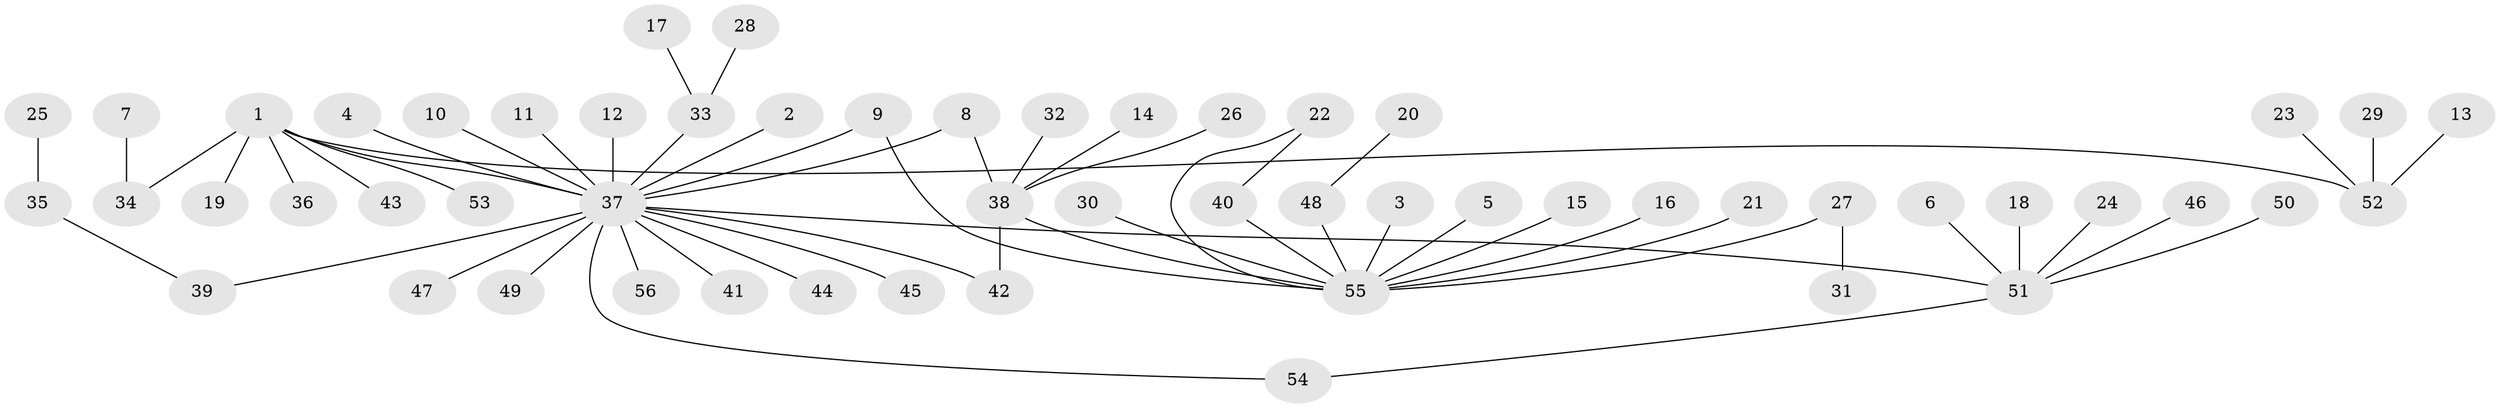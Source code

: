// original degree distribution, {7: 0.009345794392523364, 5: 0.028037383177570093, 22: 0.009345794392523364, 2: 0.22429906542056074, 4: 0.04672897196261682, 10: 0.009345794392523364, 3: 0.06542056074766354, 14: 0.009345794392523364, 1: 0.5887850467289719, 8: 0.009345794392523364}
// Generated by graph-tools (version 1.1) at 2025/26/03/09/25 03:26:03]
// undirected, 56 vertices, 59 edges
graph export_dot {
graph [start="1"]
  node [color=gray90,style=filled];
  1;
  2;
  3;
  4;
  5;
  6;
  7;
  8;
  9;
  10;
  11;
  12;
  13;
  14;
  15;
  16;
  17;
  18;
  19;
  20;
  21;
  22;
  23;
  24;
  25;
  26;
  27;
  28;
  29;
  30;
  31;
  32;
  33;
  34;
  35;
  36;
  37;
  38;
  39;
  40;
  41;
  42;
  43;
  44;
  45;
  46;
  47;
  48;
  49;
  50;
  51;
  52;
  53;
  54;
  55;
  56;
  1 -- 19 [weight=1.0];
  1 -- 34 [weight=1.0];
  1 -- 36 [weight=1.0];
  1 -- 37 [weight=3.0];
  1 -- 43 [weight=1.0];
  1 -- 52 [weight=1.0];
  1 -- 53 [weight=1.0];
  2 -- 37 [weight=1.0];
  3 -- 55 [weight=1.0];
  4 -- 37 [weight=1.0];
  5 -- 55 [weight=1.0];
  6 -- 51 [weight=1.0];
  7 -- 34 [weight=1.0];
  8 -- 37 [weight=1.0];
  8 -- 38 [weight=1.0];
  9 -- 37 [weight=1.0];
  9 -- 55 [weight=1.0];
  10 -- 37 [weight=1.0];
  11 -- 37 [weight=1.0];
  12 -- 37 [weight=1.0];
  13 -- 52 [weight=1.0];
  14 -- 38 [weight=1.0];
  15 -- 55 [weight=1.0];
  16 -- 55 [weight=1.0];
  17 -- 33 [weight=1.0];
  18 -- 51 [weight=1.0];
  20 -- 48 [weight=1.0];
  21 -- 55 [weight=1.0];
  22 -- 40 [weight=1.0];
  22 -- 55 [weight=1.0];
  23 -- 52 [weight=1.0];
  24 -- 51 [weight=1.0];
  25 -- 35 [weight=1.0];
  26 -- 38 [weight=1.0];
  27 -- 31 [weight=1.0];
  27 -- 55 [weight=1.0];
  28 -- 33 [weight=1.0];
  29 -- 52 [weight=1.0];
  30 -- 55 [weight=1.0];
  32 -- 38 [weight=1.0];
  33 -- 37 [weight=1.0];
  35 -- 39 [weight=1.0];
  37 -- 39 [weight=1.0];
  37 -- 41 [weight=1.0];
  37 -- 42 [weight=1.0];
  37 -- 44 [weight=1.0];
  37 -- 45 [weight=1.0];
  37 -- 47 [weight=1.0];
  37 -- 49 [weight=1.0];
  37 -- 51 [weight=1.0];
  37 -- 54 [weight=1.0];
  37 -- 56 [weight=1.0];
  38 -- 42 [weight=1.0];
  38 -- 55 [weight=1.0];
  40 -- 55 [weight=1.0];
  46 -- 51 [weight=1.0];
  48 -- 55 [weight=1.0];
  50 -- 51 [weight=1.0];
  51 -- 54 [weight=1.0];
}
